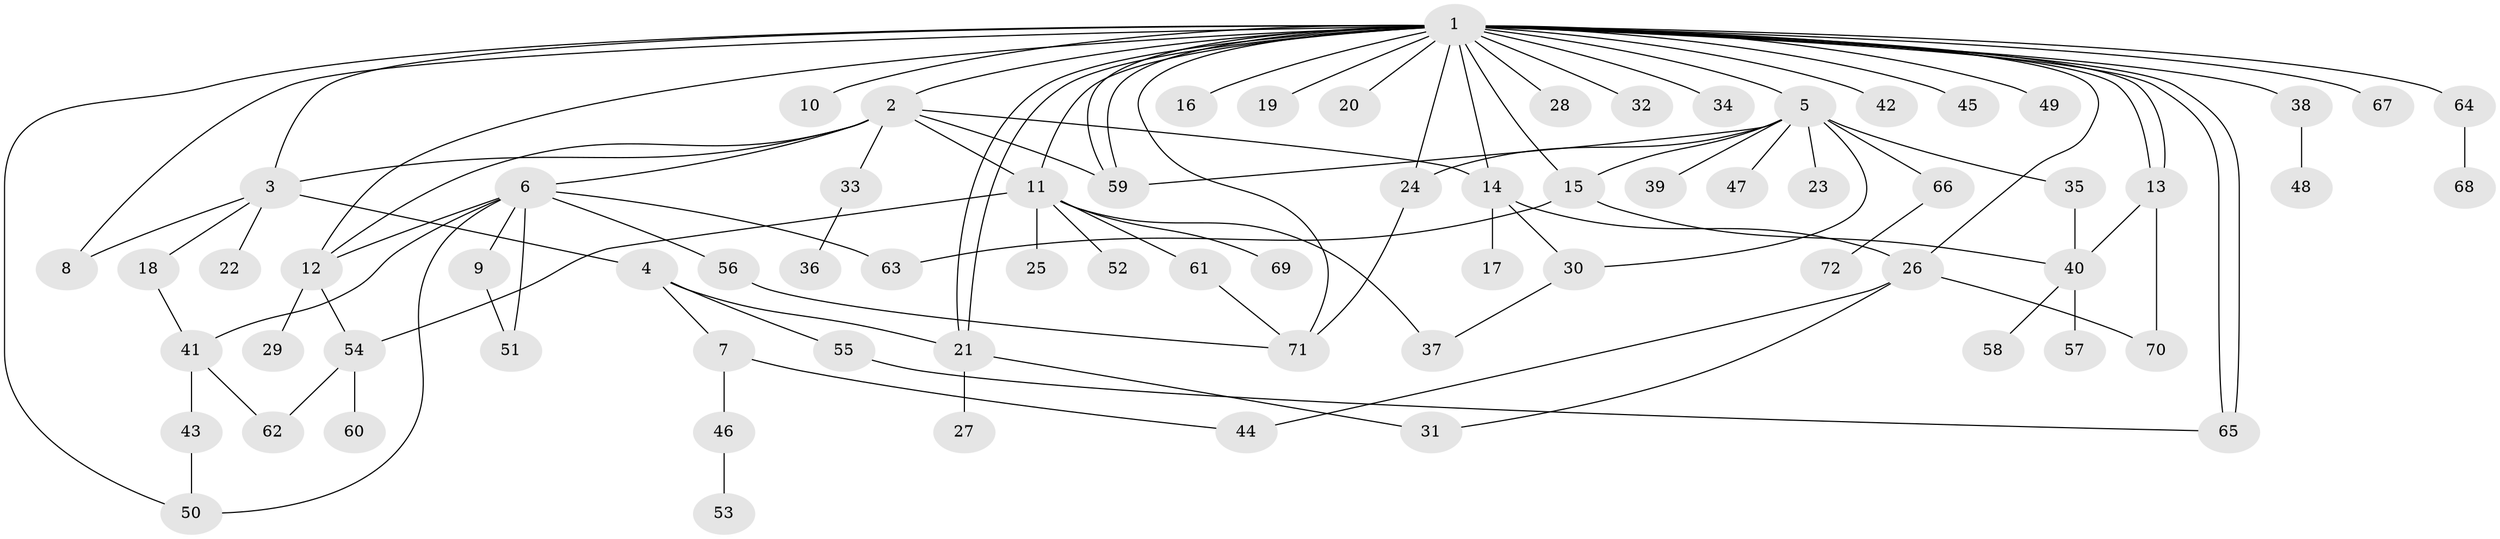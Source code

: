 // Generated by graph-tools (version 1.1) at 2025/49/03/09/25 03:49:54]
// undirected, 72 vertices, 105 edges
graph export_dot {
graph [start="1"]
  node [color=gray90,style=filled];
  1;
  2;
  3;
  4;
  5;
  6;
  7;
  8;
  9;
  10;
  11;
  12;
  13;
  14;
  15;
  16;
  17;
  18;
  19;
  20;
  21;
  22;
  23;
  24;
  25;
  26;
  27;
  28;
  29;
  30;
  31;
  32;
  33;
  34;
  35;
  36;
  37;
  38;
  39;
  40;
  41;
  42;
  43;
  44;
  45;
  46;
  47;
  48;
  49;
  50;
  51;
  52;
  53;
  54;
  55;
  56;
  57;
  58;
  59;
  60;
  61;
  62;
  63;
  64;
  65;
  66;
  67;
  68;
  69;
  70;
  71;
  72;
  1 -- 2;
  1 -- 3;
  1 -- 5;
  1 -- 8;
  1 -- 10;
  1 -- 11;
  1 -- 12;
  1 -- 13;
  1 -- 13;
  1 -- 14;
  1 -- 15;
  1 -- 16;
  1 -- 19;
  1 -- 20;
  1 -- 21;
  1 -- 21;
  1 -- 24;
  1 -- 26;
  1 -- 28;
  1 -- 32;
  1 -- 34;
  1 -- 38;
  1 -- 42;
  1 -- 45;
  1 -- 49;
  1 -- 50;
  1 -- 59;
  1 -- 59;
  1 -- 64;
  1 -- 65;
  1 -- 65;
  1 -- 67;
  1 -- 71;
  2 -- 3;
  2 -- 6;
  2 -- 11;
  2 -- 12;
  2 -- 14;
  2 -- 33;
  2 -- 59;
  3 -- 4;
  3 -- 8;
  3 -- 18;
  3 -- 22;
  4 -- 7;
  4 -- 21;
  4 -- 55;
  5 -- 15;
  5 -- 23;
  5 -- 24;
  5 -- 30;
  5 -- 35;
  5 -- 39;
  5 -- 47;
  5 -- 59;
  5 -- 66;
  6 -- 9;
  6 -- 12;
  6 -- 41;
  6 -- 50;
  6 -- 51;
  6 -- 56;
  6 -- 63;
  7 -- 44;
  7 -- 46;
  9 -- 51;
  11 -- 25;
  11 -- 37;
  11 -- 52;
  11 -- 54;
  11 -- 61;
  11 -- 69;
  12 -- 29;
  12 -- 54;
  13 -- 40;
  13 -- 70;
  14 -- 17;
  14 -- 26;
  14 -- 30;
  15 -- 40;
  15 -- 63;
  18 -- 41;
  21 -- 27;
  21 -- 31;
  24 -- 71;
  26 -- 31;
  26 -- 44;
  26 -- 70;
  30 -- 37;
  33 -- 36;
  35 -- 40;
  38 -- 48;
  40 -- 57;
  40 -- 58;
  41 -- 43;
  41 -- 62;
  43 -- 50;
  46 -- 53;
  54 -- 60;
  54 -- 62;
  55 -- 65;
  56 -- 71;
  61 -- 71;
  64 -- 68;
  66 -- 72;
}
